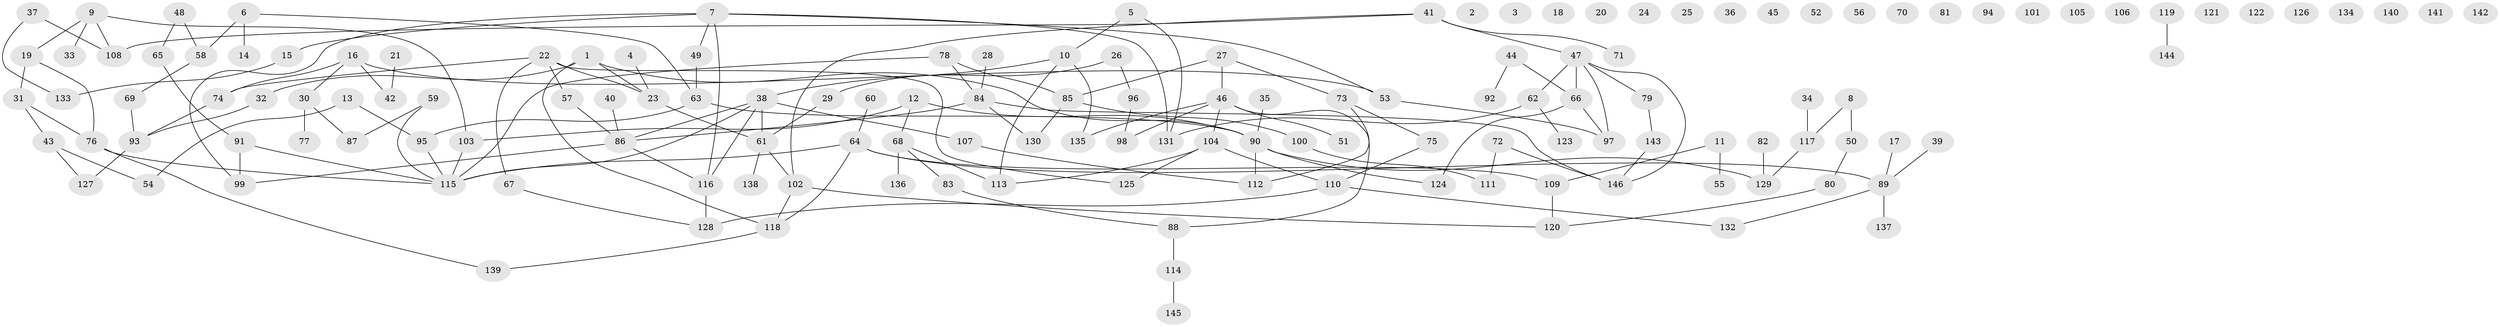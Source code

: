 // coarse degree distribution, {0: 0.39655172413793105, 1: 0.1724137931034483, 4: 0.10344827586206896, 3: 0.06896551724137931, 2: 0.15517241379310345, 5: 0.05172413793103448, 6: 0.017241379310344827, 12: 0.017241379310344827, 9: 0.017241379310344827}
// Generated by graph-tools (version 1.1) at 2025/43/03/04/25 21:43:59]
// undirected, 146 vertices, 166 edges
graph export_dot {
graph [start="1"]
  node [color=gray90,style=filled];
  1;
  2;
  3;
  4;
  5;
  6;
  7;
  8;
  9;
  10;
  11;
  12;
  13;
  14;
  15;
  16;
  17;
  18;
  19;
  20;
  21;
  22;
  23;
  24;
  25;
  26;
  27;
  28;
  29;
  30;
  31;
  32;
  33;
  34;
  35;
  36;
  37;
  38;
  39;
  40;
  41;
  42;
  43;
  44;
  45;
  46;
  47;
  48;
  49;
  50;
  51;
  52;
  53;
  54;
  55;
  56;
  57;
  58;
  59;
  60;
  61;
  62;
  63;
  64;
  65;
  66;
  67;
  68;
  69;
  70;
  71;
  72;
  73;
  74;
  75;
  76;
  77;
  78;
  79;
  80;
  81;
  82;
  83;
  84;
  85;
  86;
  87;
  88;
  89;
  90;
  91;
  92;
  93;
  94;
  95;
  96;
  97;
  98;
  99;
  100;
  101;
  102;
  103;
  104;
  105;
  106;
  107;
  108;
  109;
  110;
  111;
  112;
  113;
  114;
  115;
  116;
  117;
  118;
  119;
  120;
  121;
  122;
  123;
  124;
  125;
  126;
  127;
  128;
  129;
  130;
  131;
  132;
  133;
  134;
  135;
  136;
  137;
  138;
  139;
  140;
  141;
  142;
  143;
  144;
  145;
  146;
  1 -- 23;
  1 -- 32;
  1 -- 90;
  1 -- 118;
  4 -- 23;
  5 -- 10;
  5 -- 131;
  6 -- 14;
  6 -- 58;
  6 -- 63;
  7 -- 15;
  7 -- 49;
  7 -- 53;
  7 -- 99;
  7 -- 116;
  7 -- 131;
  8 -- 50;
  8 -- 117;
  9 -- 19;
  9 -- 33;
  9 -- 103;
  9 -- 108;
  10 -- 38;
  10 -- 113;
  10 -- 135;
  11 -- 55;
  11 -- 109;
  12 -- 68;
  12 -- 90;
  12 -- 103;
  13 -- 54;
  13 -- 95;
  15 -- 133;
  16 -- 30;
  16 -- 42;
  16 -- 53;
  16 -- 74;
  17 -- 89;
  19 -- 31;
  19 -- 76;
  21 -- 42;
  22 -- 23;
  22 -- 57;
  22 -- 67;
  22 -- 74;
  22 -- 125;
  23 -- 61;
  26 -- 29;
  26 -- 96;
  27 -- 46;
  27 -- 73;
  27 -- 85;
  28 -- 84;
  29 -- 61;
  30 -- 77;
  30 -- 87;
  31 -- 43;
  31 -- 76;
  32 -- 93;
  34 -- 117;
  35 -- 90;
  37 -- 108;
  37 -- 133;
  38 -- 61;
  38 -- 86;
  38 -- 107;
  38 -- 115;
  38 -- 116;
  39 -- 89;
  40 -- 86;
  41 -- 47;
  41 -- 71;
  41 -- 102;
  41 -- 108;
  43 -- 54;
  43 -- 127;
  44 -- 66;
  44 -- 92;
  46 -- 51;
  46 -- 88;
  46 -- 98;
  46 -- 104;
  46 -- 135;
  47 -- 62;
  47 -- 66;
  47 -- 79;
  47 -- 97;
  47 -- 146;
  48 -- 58;
  48 -- 65;
  49 -- 63;
  50 -- 80;
  53 -- 97;
  57 -- 86;
  58 -- 69;
  59 -- 87;
  59 -- 115;
  60 -- 64;
  61 -- 102;
  61 -- 138;
  62 -- 123;
  62 -- 131;
  63 -- 90;
  63 -- 95;
  64 -- 89;
  64 -- 109;
  64 -- 115;
  64 -- 118;
  65 -- 91;
  66 -- 97;
  66 -- 124;
  67 -- 128;
  68 -- 83;
  68 -- 113;
  68 -- 136;
  69 -- 93;
  72 -- 111;
  72 -- 146;
  73 -- 75;
  73 -- 112;
  74 -- 93;
  75 -- 110;
  76 -- 115;
  76 -- 139;
  78 -- 84;
  78 -- 85;
  78 -- 115;
  79 -- 143;
  80 -- 120;
  82 -- 129;
  83 -- 88;
  84 -- 86;
  84 -- 130;
  84 -- 146;
  85 -- 100;
  85 -- 130;
  86 -- 99;
  86 -- 116;
  88 -- 114;
  89 -- 132;
  89 -- 137;
  90 -- 112;
  90 -- 124;
  90 -- 129;
  91 -- 99;
  91 -- 115;
  93 -- 127;
  95 -- 115;
  96 -- 98;
  100 -- 111;
  102 -- 118;
  102 -- 120;
  103 -- 115;
  104 -- 110;
  104 -- 113;
  104 -- 125;
  107 -- 112;
  109 -- 120;
  110 -- 128;
  110 -- 132;
  114 -- 145;
  116 -- 128;
  117 -- 129;
  118 -- 139;
  119 -- 144;
  143 -- 146;
}

